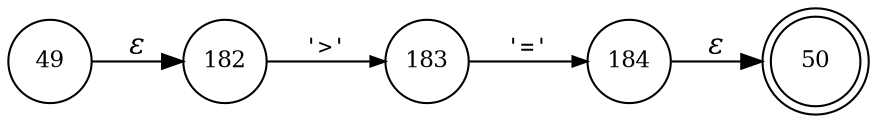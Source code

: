 digraph ATN {
rankdir=LR;
s50[fontsize=11, label="50", shape=doublecircle, fixedsize=true, width=.6];
s49[fontsize=11,label="49", shape=circle, fixedsize=true, width=.55, peripheries=1];
s182[fontsize=11,label="182", shape=circle, fixedsize=true, width=.55, peripheries=1];
s183[fontsize=11,label="183", shape=circle, fixedsize=true, width=.55, peripheries=1];
s184[fontsize=11,label="184", shape=circle, fixedsize=true, width=.55, peripheries=1];
s49 -> s182 [fontname="Times-Italic", label="&epsilon;"];
s182 -> s183 [fontsize=11, fontname="Courier", arrowsize=.7, label = "'>'", arrowhead = normal];
s183 -> s184 [fontsize=11, fontname="Courier", arrowsize=.7, label = "'='", arrowhead = normal];
s184 -> s50 [fontname="Times-Italic", label="&epsilon;"];
}
